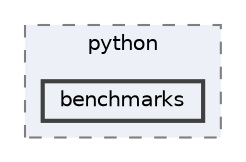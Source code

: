 digraph "/home/runner/work/machine-learning-compilers/machine-learning-compilers/src/python/benchmarks"
{
 // LATEX_PDF_SIZE
  bgcolor="transparent";
  edge [fontname=Helvetica,fontsize=10,labelfontname=Helvetica,labelfontsize=10];
  node [fontname=Helvetica,fontsize=10,shape=box,height=0.2,width=0.4];
  compound=true
  subgraph clusterdir_5c0d64f70903e893b1efe571a4b8de29 {
    graph [ bgcolor="#edf0f7", pencolor="grey50", label="python", fontname=Helvetica,fontsize=10 style="filled,dashed", URL="dir_5c0d64f70903e893b1efe571a4b8de29.html",tooltip=""]
  dir_7882575d780a68efc929f0fd0ba0d602 [label="benchmarks", fillcolor="#edf0f7", color="grey25", style="filled,bold", URL="dir_7882575d780a68efc929f0fd0ba0d602.html",tooltip=""];
  }
}
